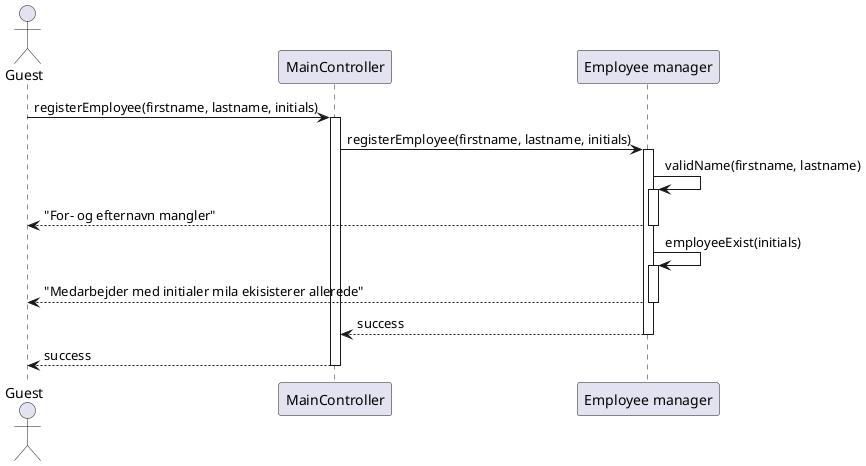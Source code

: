 @startuml
actor "Guest" as guest
participant "MainController" as app
participant "Employee manager" as em

guest -> app : registerEmployee(firstname, lastname, initials)
activate app


app -> em : registerEmployee(firstname, lastname, initials)
activate em

em -> em : validName(firstname, lastname)
activate em 
em --> guest : "For- og efternavn mangler"
deactivate em 

em -> em : employeeExist(initials)
activate em 
em --> guest : "Medarbejder med initialer mila ekisisterer allerede"
deactivate em 

return success
return success

@enduml
